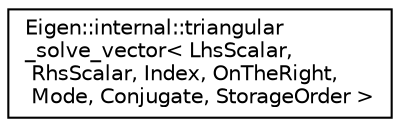 digraph "Graphical Class Hierarchy"
{
  edge [fontname="Helvetica",fontsize="10",labelfontname="Helvetica",labelfontsize="10"];
  node [fontname="Helvetica",fontsize="10",shape=record];
  rankdir="LR";
  Node1 [label="Eigen::internal::triangular\l_solve_vector\< LhsScalar,\l RhsScalar, Index, OnTheRight,\l Mode, Conjugate, StorageOrder \>",height=0.2,width=0.4,color="black", fillcolor="white", style="filled",URL="$struct_eigen_1_1internal_1_1triangular__solve__vector_3_01_lhs_scalar_00_01_rhs_scalar_00_01_ind2257c92bae887c34b8b6b704148c0908.html"];
}
